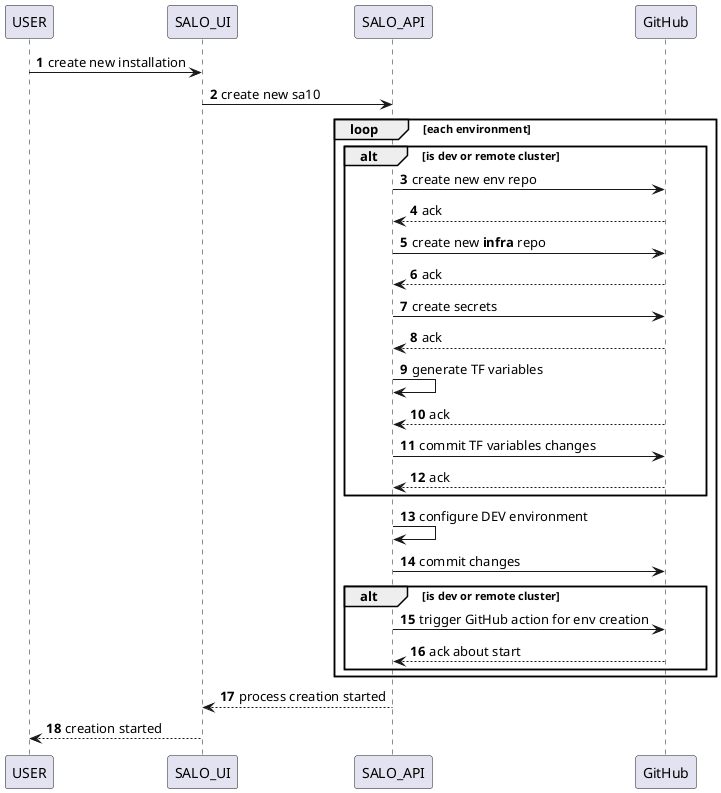 @startuml

autonumber

USER -> SALO_UI: create new installation
SALO_UI -> SALO_API: create new sa10

loop each environment
    alt is dev or remote cluster

        SALO_API -> GitHub: create new env repo
        GitHub --> SALO_API: ack

        SALO_API -> GitHub: create new **infra** repo
        GitHub --> SALO_API: ack

        SALO_API -> GitHub: create secrets
        GitHub --> SALO_API: ack

        SALO_API -> SALO_API: generate TF variables
        GitHub --> SALO_API: ack

        SALO_API -> GitHub: commit TF variables changes
        GitHub --> SALO_API: ack
    end alt


    SALO_API -> SALO_API: configure DEV environment
    SALO_API -> GitHub: commit changes

     alt is dev or remote cluster
        SALO_API -> GitHub: trigger GitHub action for env creation
        GitHub --> SALO_API: ack about start
     end alt
end

SALO_API --> SALO_UI: process creation started
SALO_UI --> USER: creation started

@enduml